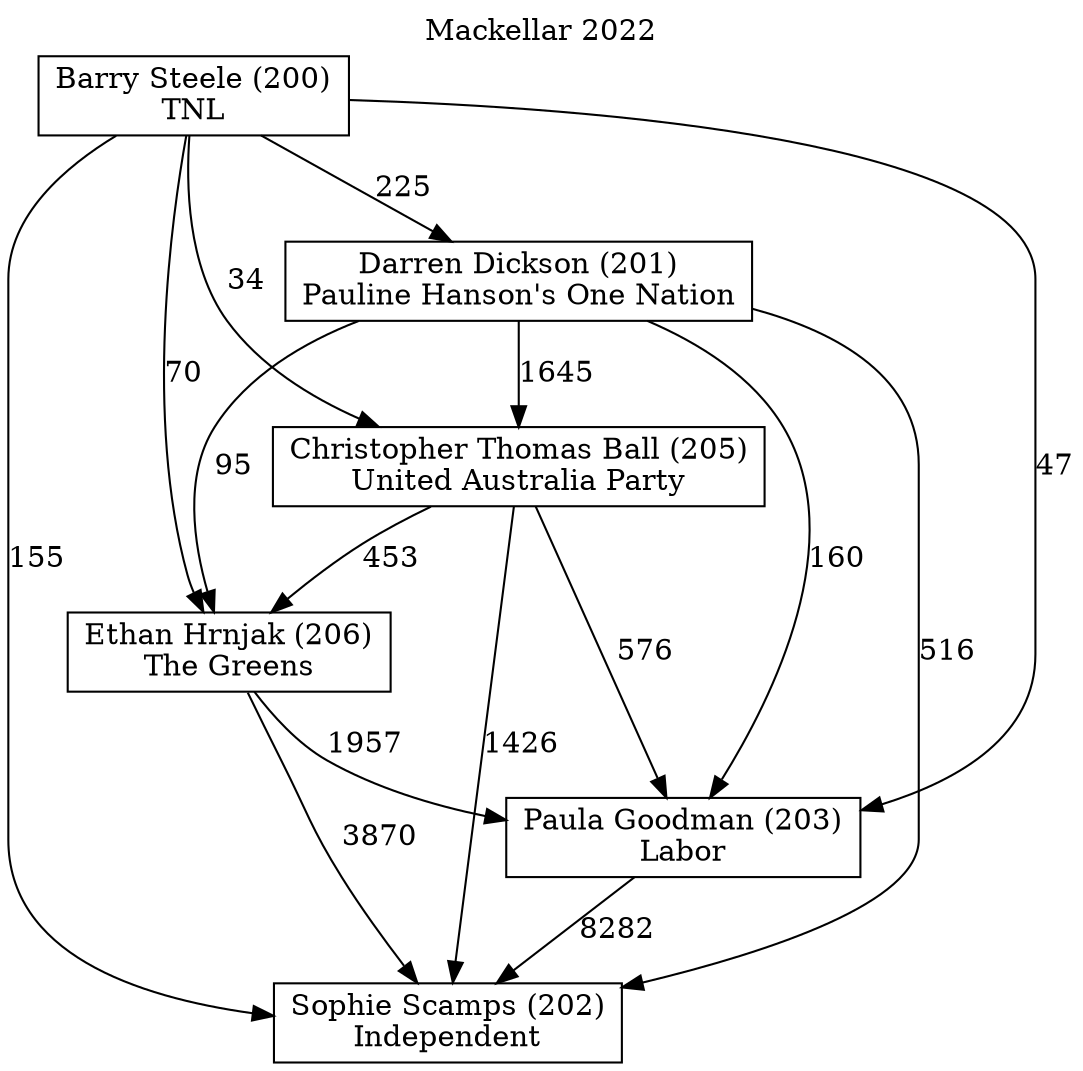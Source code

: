 // House preference flow
digraph "Sophie Scamps (202)_Mackellar_2022" {
	graph [label="Mackellar 2022" labelloc=t mclimit=10]
	node [shape=box]
	"Sophie Scamps (202)" [label="Sophie Scamps (202)
Independent"]
	"Paula Goodman (203)" [label="Paula Goodman (203)
Labor"]
	"Ethan Hrnjak (206)" [label="Ethan Hrnjak (206)
The Greens"]
	"Christopher Thomas Ball (205)" [label="Christopher Thomas Ball (205)
United Australia Party"]
	"Darren Dickson (201)" [label="Darren Dickson (201)
Pauline Hanson's One Nation"]
	"Barry Steele (200)" [label="Barry Steele (200)
TNL"]
	"Paula Goodman (203)" -> "Sophie Scamps (202)" [label=8282]
	"Ethan Hrnjak (206)" -> "Paula Goodman (203)" [label=1957]
	"Christopher Thomas Ball (205)" -> "Ethan Hrnjak (206)" [label=453]
	"Darren Dickson (201)" -> "Christopher Thomas Ball (205)" [label=1645]
	"Barry Steele (200)" -> "Darren Dickson (201)" [label=225]
	"Ethan Hrnjak (206)" -> "Sophie Scamps (202)" [label=3870]
	"Christopher Thomas Ball (205)" -> "Sophie Scamps (202)" [label=1426]
	"Darren Dickson (201)" -> "Sophie Scamps (202)" [label=516]
	"Barry Steele (200)" -> "Sophie Scamps (202)" [label=155]
	"Barry Steele (200)" -> "Christopher Thomas Ball (205)" [label=34]
	"Darren Dickson (201)" -> "Ethan Hrnjak (206)" [label=95]
	"Barry Steele (200)" -> "Ethan Hrnjak (206)" [label=70]
	"Christopher Thomas Ball (205)" -> "Paula Goodman (203)" [label=576]
	"Darren Dickson (201)" -> "Paula Goodman (203)" [label=160]
	"Barry Steele (200)" -> "Paula Goodman (203)" [label=47]
}
